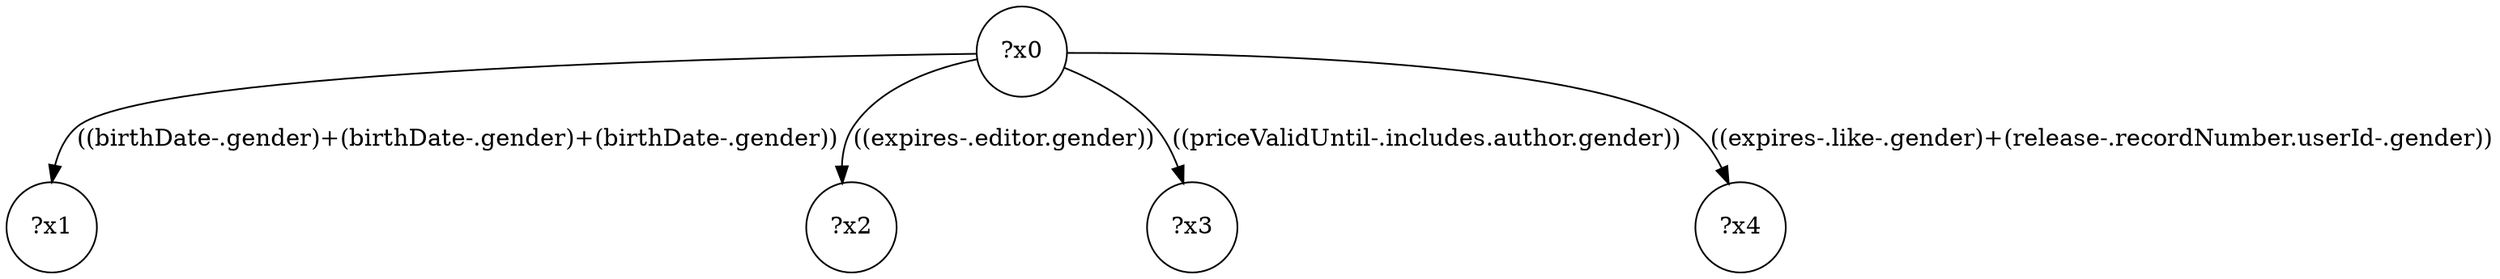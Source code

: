 digraph g {
	x0 [shape=circle, label="?x0"];
	x1 [shape=circle, label="?x1"];
	x0 -> x1 [label="((birthDate-.gender)+(birthDate-.gender)+(birthDate-.gender))"];
	x2 [shape=circle, label="?x2"];
	x0 -> x2 [label="((expires-.editor.gender))"];
	x3 [shape=circle, label="?x3"];
	x0 -> x3 [label="((priceValidUntil-.includes.author.gender))"];
	x4 [shape=circle, label="?x4"];
	x0 -> x4 [label="((expires-.like-.gender)+(release-.recordNumber.userId-.gender))"];
}
